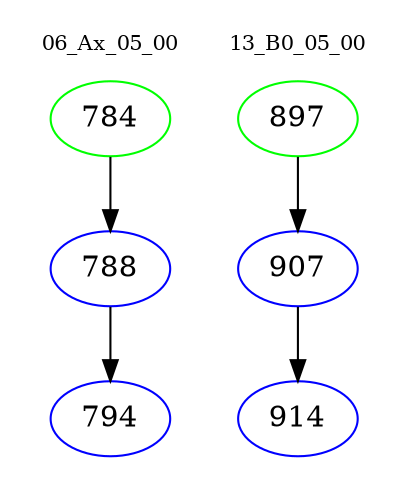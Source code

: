 digraph{
subgraph cluster_0 {
color = white
label = "06_Ax_05_00";
fontsize=10;
T0_784 [label="784", color="green"]
T0_784 -> T0_788 [color="black"]
T0_788 [label="788", color="blue"]
T0_788 -> T0_794 [color="black"]
T0_794 [label="794", color="blue"]
}
subgraph cluster_1 {
color = white
label = "13_B0_05_00";
fontsize=10;
T1_897 [label="897", color="green"]
T1_897 -> T1_907 [color="black"]
T1_907 [label="907", color="blue"]
T1_907 -> T1_914 [color="black"]
T1_914 [label="914", color="blue"]
}
}
